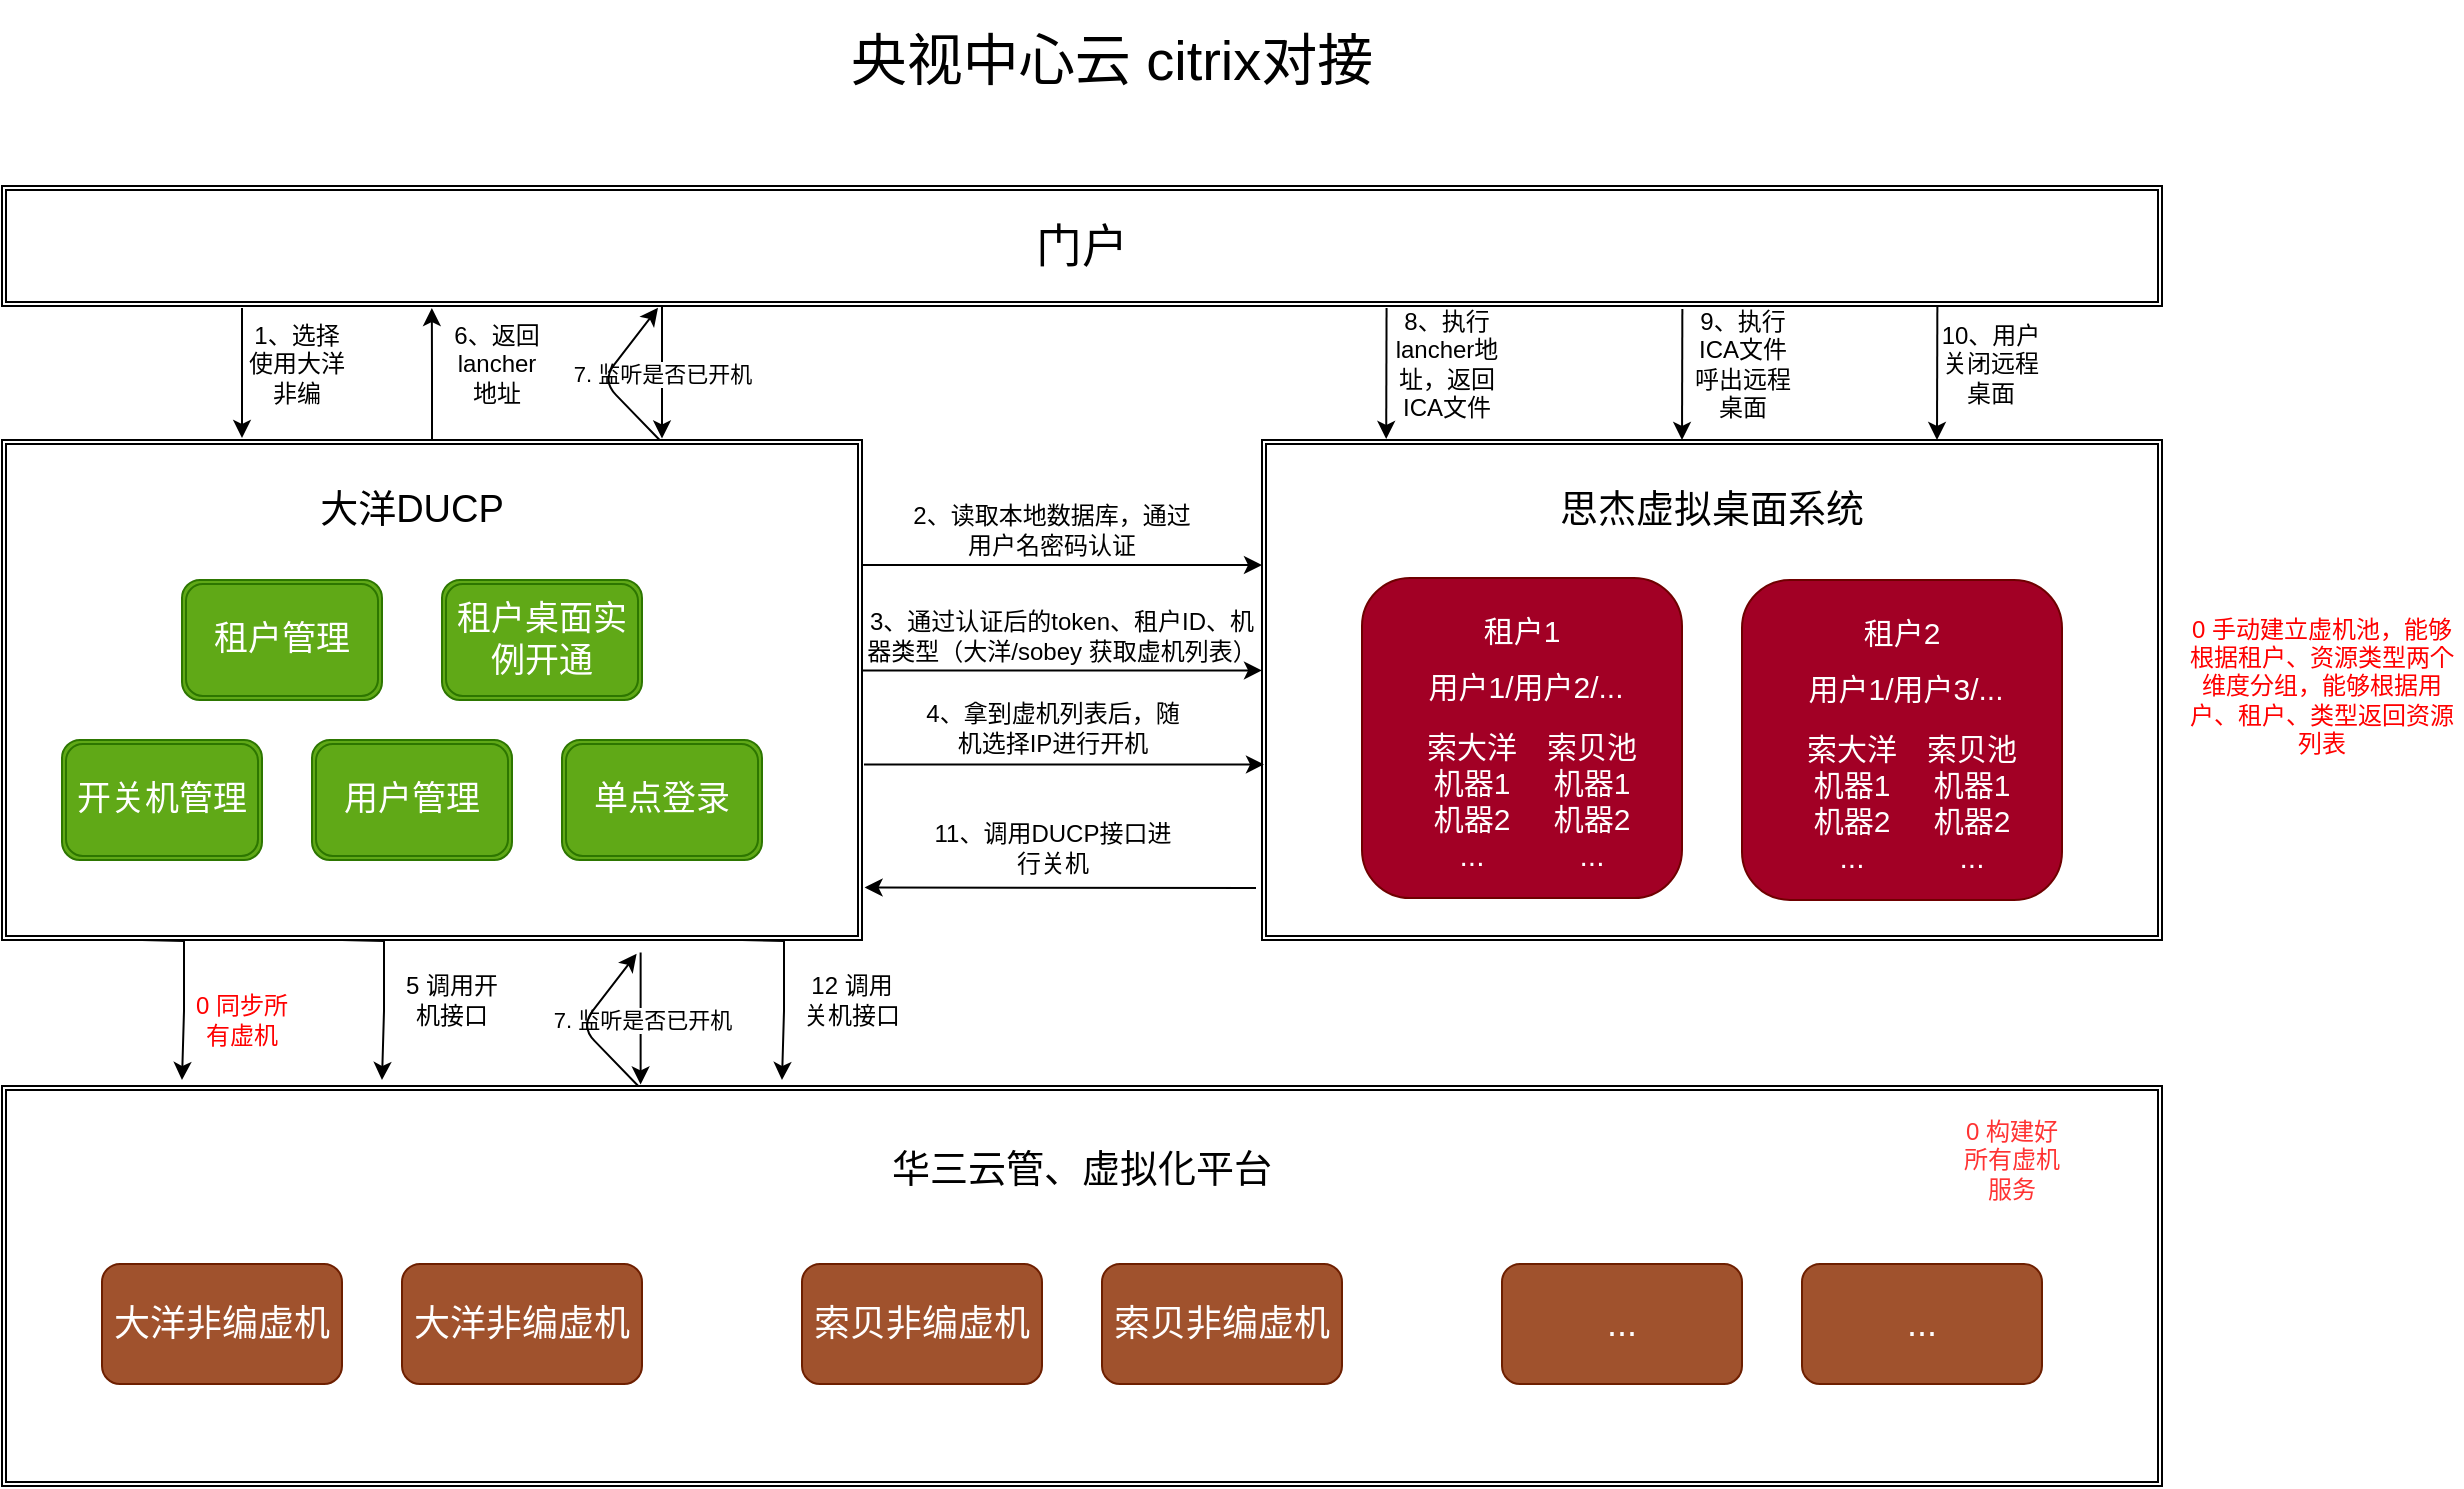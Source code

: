 <mxfile version="14.6.11" type="github">
  <diagram id="6J0EkYuXrjzdtmdDQVmy" name="Page-1">
    <mxGraphModel dx="2249" dy="762" grid="1" gridSize="10" guides="1" tooltips="1" connect="1" arrows="1" fold="1" page="1" pageScale="1" pageWidth="827" pageHeight="1169" math="0" shadow="0">
      <root>
        <mxCell id="0" />
        <mxCell id="1" parent="0" />
        <mxCell id="Baso2W5MAS26ojohNf6Q-1" value="" style="shape=ext;double=1;rounded=0;whiteSpace=wrap;html=1;" parent="1" vertex="1">
          <mxGeometry x="-140" y="683" width="1080" height="200" as="geometry" />
        </mxCell>
        <mxCell id="Baso2W5MAS26ojohNf6Q-4" value="&lt;font style=&quot;font-size: 28px&quot;&gt;央视中心云 citrix对接&lt;/font&gt;" style="text;html=1;strokeColor=none;fillColor=none;align=center;verticalAlign=middle;whiteSpace=wrap;rounded=0;" parent="1" vertex="1">
          <mxGeometry x="275" y="140" width="280" height="60" as="geometry" />
        </mxCell>
        <mxCell id="e49Tt7tjA8vdqBDuk1N6-19" style="edgeStyle=orthogonalEdgeStyle;rounded=0;orthogonalLoop=1;jettySize=auto;html=1;exitX=1;exitY=0.25;exitDx=0;exitDy=0;entryX=0;entryY=0.25;entryDx=0;entryDy=0;" edge="1" parent="1" source="e49Tt7tjA8vdqBDuk1N6-2" target="e49Tt7tjA8vdqBDuk1N6-3">
          <mxGeometry relative="1" as="geometry" />
        </mxCell>
        <mxCell id="e49Tt7tjA8vdqBDuk1N6-28" style="edgeStyle=orthogonalEdgeStyle;rounded=0;orthogonalLoop=1;jettySize=auto;html=1;exitX=0.25;exitY=1;exitDx=0;exitDy=0;" edge="1" parent="1">
          <mxGeometry relative="1" as="geometry">
            <mxPoint x="30" y="610" as="sourcePoint" />
            <mxPoint x="50" y="680" as="targetPoint" />
          </mxGeometry>
        </mxCell>
        <mxCell id="e49Tt7tjA8vdqBDuk1N6-56" style="edgeStyle=orthogonalEdgeStyle;rounded=0;orthogonalLoop=1;jettySize=auto;html=1;exitX=0.5;exitY=0;exitDx=0;exitDy=0;entryX=0.199;entryY=1.017;entryDx=0;entryDy=0;entryPerimeter=0;" edge="1" parent="1" source="e49Tt7tjA8vdqBDuk1N6-2" target="e49Tt7tjA8vdqBDuk1N6-4">
          <mxGeometry relative="1" as="geometry" />
        </mxCell>
        <mxCell id="e49Tt7tjA8vdqBDuk1N6-2" value="" style="shape=ext;double=1;rounded=0;whiteSpace=wrap;html=1;" vertex="1" parent="1">
          <mxGeometry x="-140" y="360" width="430" height="250" as="geometry" />
        </mxCell>
        <mxCell id="e49Tt7tjA8vdqBDuk1N6-3" value="" style="shape=ext;double=1;rounded=0;whiteSpace=wrap;html=1;" vertex="1" parent="1">
          <mxGeometry x="490" y="360" width="450" height="250" as="geometry" />
        </mxCell>
        <mxCell id="e49Tt7tjA8vdqBDuk1N6-4" value="&lt;font style=&quot;font-size: 23px&quot;&gt;门&lt;span style=&quot;color: rgba(0 , 0 , 0 , 0) ; font-family: monospace ; font-size: 0px&quot;&gt;%3CmxGraphModel%3E%3Croot%3E%3CmxCell%20id%3D%220%22%2F%3E%3CmxCell%20id%3D%221%22%20parent%3D%220%22%2F%3E%3CmxCell%20id%3D%222%22%20value%3D%22%22%20style%3D%22shape%3Dext%3Bdouble%3D1%3Brounded%3D0%3BwhiteSpace%3Dwrap%3Bhtml%3D1%3B%22%20vertex%3D%221%22%20parent%3D%221%22%3E%3CmxGeometry%20x%3D%22-260%22%20y%3D%22350%22%20width%3D%22360%22%20height%3D%22310%22%20as%3D%22geometry%22%2F%3E%3C%2FmxCell%3E%3C%2Froot%3E%3C%2FmxGraphModel%3E&lt;/span&gt;户&lt;/font&gt;" style="shape=ext;double=1;rounded=0;whiteSpace=wrap;html=1;" vertex="1" parent="1">
          <mxGeometry x="-140" y="233" width="1080" height="60" as="geometry" />
        </mxCell>
        <mxCell id="e49Tt7tjA8vdqBDuk1N6-7" value="&lt;font style=&quot;font-size: 19px&quot;&gt;华三云管、虚拟化平台&lt;/font&gt;" style="text;html=1;strokeColor=none;fillColor=none;align=center;verticalAlign=middle;whiteSpace=wrap;rounded=0;" vertex="1" parent="1">
          <mxGeometry x="265" y="710" width="270" height="30" as="geometry" />
        </mxCell>
        <mxCell id="e49Tt7tjA8vdqBDuk1N6-8" value="&lt;span style=&quot;font-size: 19px&quot;&gt;大洋DUCP&lt;/span&gt;" style="text;html=1;strokeColor=none;fillColor=none;align=center;verticalAlign=middle;whiteSpace=wrap;rounded=0;" vertex="1" parent="1">
          <mxGeometry x="-70" y="380" width="270" height="30" as="geometry" />
        </mxCell>
        <mxCell id="e49Tt7tjA8vdqBDuk1N6-9" value="&lt;span style=&quot;font-size: 19px&quot;&gt;思杰虚拟桌面系统&lt;/span&gt;" style="text;html=1;strokeColor=none;fillColor=none;align=center;verticalAlign=middle;whiteSpace=wrap;rounded=0;" vertex="1" parent="1">
          <mxGeometry x="580" y="380" width="270" height="30" as="geometry" />
        </mxCell>
        <mxCell id="e49Tt7tjA8vdqBDuk1N6-12" value="&lt;font style=&quot;font-size: 18px&quot;&gt;大洋非编虚机&lt;/font&gt;" style="rounded=1;whiteSpace=wrap;html=1;fillColor=#a0522d;strokeColor=#6D1F00;fontColor=#ffffff;" vertex="1" parent="1">
          <mxGeometry x="-90" y="772" width="120" height="60" as="geometry" />
        </mxCell>
        <mxCell id="e49Tt7tjA8vdqBDuk1N6-14" value="&lt;font style=&quot;font-size: 18px&quot;&gt;大洋非编虚机&lt;/font&gt;" style="rounded=1;whiteSpace=wrap;html=1;fillColor=#a0522d;strokeColor=#6D1F00;fontColor=#ffffff;" vertex="1" parent="1">
          <mxGeometry x="60" y="772" width="120" height="60" as="geometry" />
        </mxCell>
        <mxCell id="e49Tt7tjA8vdqBDuk1N6-15" value="&lt;font style=&quot;font-size: 18px&quot;&gt;索贝非编虚机&lt;/font&gt;" style="rounded=1;whiteSpace=wrap;html=1;fillColor=#a0522d;strokeColor=#6D1F00;fontColor=#ffffff;" vertex="1" parent="1">
          <mxGeometry x="260" y="772" width="120" height="60" as="geometry" />
        </mxCell>
        <mxCell id="e49Tt7tjA8vdqBDuk1N6-16" value="&lt;font style=&quot;font-size: 18px&quot;&gt;索贝非编虚机&lt;/font&gt;" style="rounded=1;whiteSpace=wrap;html=1;fillColor=#a0522d;strokeColor=#6D1F00;fontColor=#ffffff;" vertex="1" parent="1">
          <mxGeometry x="410" y="772" width="120" height="60" as="geometry" />
        </mxCell>
        <mxCell id="e49Tt7tjA8vdqBDuk1N6-17" value="&lt;font style=&quot;font-size: 18px&quot;&gt;...&lt;/font&gt;" style="rounded=1;whiteSpace=wrap;html=1;fillColor=#a0522d;strokeColor=#6D1F00;fontColor=#ffffff;" vertex="1" parent="1">
          <mxGeometry x="610" y="772" width="120" height="60" as="geometry" />
        </mxCell>
        <mxCell id="e49Tt7tjA8vdqBDuk1N6-18" value="&lt;font style=&quot;font-size: 18px&quot;&gt;...&lt;/font&gt;" style="rounded=1;whiteSpace=wrap;html=1;fillColor=#a0522d;strokeColor=#6D1F00;fontColor=#ffffff;" vertex="1" parent="1">
          <mxGeometry x="760" y="772" width="120" height="60" as="geometry" />
        </mxCell>
        <mxCell id="e49Tt7tjA8vdqBDuk1N6-21" value="&lt;font style=&quot;font-size: 17px&quot;&gt;租户管理&lt;/font&gt;" style="shape=ext;double=1;rounded=1;whiteSpace=wrap;html=1;fillColor=#60a917;strokeColor=#2D7600;fontColor=#ffffff;" vertex="1" parent="1">
          <mxGeometry x="-50" y="430" width="100" height="60" as="geometry" />
        </mxCell>
        <mxCell id="e49Tt7tjA8vdqBDuk1N6-22" value="&lt;font style=&quot;font-size: 17px&quot;&gt;租户桌面实例开通&lt;/font&gt;" style="shape=ext;double=1;rounded=1;whiteSpace=wrap;html=1;fillColor=#60a917;strokeColor=#2D7600;fontColor=#ffffff;" vertex="1" parent="1">
          <mxGeometry x="80" y="430" width="100" height="60" as="geometry" />
        </mxCell>
        <mxCell id="e49Tt7tjA8vdqBDuk1N6-23" value="&lt;span style=&quot;font-size: 17px&quot;&gt;用户管理&lt;/span&gt;" style="shape=ext;double=1;rounded=1;whiteSpace=wrap;html=1;fillColor=#60a917;strokeColor=#2D7600;fontColor=#ffffff;" vertex="1" parent="1">
          <mxGeometry x="15" y="510" width="100" height="60" as="geometry" />
        </mxCell>
        <mxCell id="e49Tt7tjA8vdqBDuk1N6-24" value="&lt;span style=&quot;font-size: 17px&quot;&gt;开关机管理&lt;/span&gt;" style="shape=ext;double=1;rounded=1;whiteSpace=wrap;html=1;fillColor=#60a917;strokeColor=#2D7600;fontColor=#ffffff;" vertex="1" parent="1">
          <mxGeometry x="-110" y="510" width="100" height="60" as="geometry" />
        </mxCell>
        <mxCell id="e49Tt7tjA8vdqBDuk1N6-25" value="&lt;font style=&quot;font-size: 17px&quot;&gt;单点登录&lt;/font&gt;" style="shape=ext;double=1;rounded=1;whiteSpace=wrap;html=1;fillColor=#60a917;strokeColor=#2D7600;fontColor=#ffffff;" vertex="1" parent="1">
          <mxGeometry x="140" y="510" width="100" height="60" as="geometry" />
        </mxCell>
        <mxCell id="e49Tt7tjA8vdqBDuk1N6-26" value="" style="rounded=1;whiteSpace=wrap;html=1;fillColor=#a20025;strokeColor=#6F0000;fontColor=#ffffff;" vertex="1" parent="1">
          <mxGeometry x="540" y="429" width="160" height="160" as="geometry" />
        </mxCell>
        <mxCell id="e49Tt7tjA8vdqBDuk1N6-29" value="5 调用开机接口" style="text;html=1;strokeColor=none;fillColor=none;align=center;verticalAlign=middle;whiteSpace=wrap;rounded=0;" vertex="1" parent="1">
          <mxGeometry x="60" y="630" width="50" height="20" as="geometry" />
        </mxCell>
        <mxCell id="e49Tt7tjA8vdqBDuk1N6-30" value="&lt;font color=&quot;#ffffff&quot; style=&quot;font-size: 15px&quot;&gt;租户1&lt;/font&gt;" style="text;html=1;strokeColor=none;fillColor=none;align=center;verticalAlign=middle;whiteSpace=wrap;rounded=0;" vertex="1" parent="1">
          <mxGeometry x="550" y="445" width="140" height="20" as="geometry" />
        </mxCell>
        <mxCell id="e49Tt7tjA8vdqBDuk1N6-31" value="&lt;font color=&quot;#ffffff&quot; style=&quot;font-size: 15px&quot;&gt;用户1/用户2/...&lt;br&gt;&lt;/font&gt;" style="text;html=1;align=center;verticalAlign=middle;whiteSpace=wrap;rounded=0;strokeWidth=8;" vertex="1" parent="1">
          <mxGeometry x="554" y="465" width="136" height="35" as="geometry" />
        </mxCell>
        <mxCell id="e49Tt7tjA8vdqBDuk1N6-32" value="&lt;font color=&quot;#ffffff&quot; style=&quot;font-size: 15px&quot;&gt;索贝池&lt;br&gt;机器1&lt;br&gt;机器2&lt;br&gt;...&lt;br&gt;&lt;/font&gt;" style="text;html=1;align=center;verticalAlign=middle;whiteSpace=wrap;rounded=0;strokeWidth=8;" vertex="1" parent="1">
          <mxGeometry x="630" y="495" width="50" height="90" as="geometry" />
        </mxCell>
        <mxCell id="e49Tt7tjA8vdqBDuk1N6-33" value="&lt;font color=&quot;#ffffff&quot; style=&quot;font-size: 15px&quot;&gt;索大洋&lt;br&gt;机器1&lt;br&gt;机器2&lt;br&gt;...&lt;br&gt;&lt;/font&gt;" style="text;html=1;align=center;verticalAlign=middle;whiteSpace=wrap;rounded=0;strokeWidth=8;" vertex="1" parent="1">
          <mxGeometry x="570" y="495" width="50" height="90" as="geometry" />
        </mxCell>
        <mxCell id="e49Tt7tjA8vdqBDuk1N6-35" value="" style="rounded=1;whiteSpace=wrap;html=1;fillColor=#a20025;strokeColor=#6F0000;fontColor=#ffffff;" vertex="1" parent="1">
          <mxGeometry x="730" y="430" width="160" height="160" as="geometry" />
        </mxCell>
        <mxCell id="e49Tt7tjA8vdqBDuk1N6-36" value="&lt;font color=&quot;#ffffff&quot; style=&quot;font-size: 15px&quot;&gt;租户2&lt;/font&gt;" style="text;html=1;strokeColor=none;fillColor=none;align=center;verticalAlign=middle;whiteSpace=wrap;rounded=0;" vertex="1" parent="1">
          <mxGeometry x="740" y="446" width="140" height="20" as="geometry" />
        </mxCell>
        <mxCell id="e49Tt7tjA8vdqBDuk1N6-37" value="&lt;font color=&quot;#ffffff&quot; style=&quot;font-size: 15px&quot;&gt;用户1/用户3/...&lt;br&gt;&lt;/font&gt;" style="text;html=1;align=center;verticalAlign=middle;whiteSpace=wrap;rounded=0;strokeWidth=8;" vertex="1" parent="1">
          <mxGeometry x="744" y="466" width="136" height="35" as="geometry" />
        </mxCell>
        <mxCell id="e49Tt7tjA8vdqBDuk1N6-38" value="&lt;font color=&quot;#ffffff&quot; style=&quot;font-size: 15px&quot;&gt;索贝池&lt;br&gt;机器1&lt;br&gt;机器2&lt;br&gt;...&lt;br&gt;&lt;/font&gt;" style="text;html=1;align=center;verticalAlign=middle;whiteSpace=wrap;rounded=0;strokeWidth=8;" vertex="1" parent="1">
          <mxGeometry x="820" y="496" width="50" height="90" as="geometry" />
        </mxCell>
        <mxCell id="e49Tt7tjA8vdqBDuk1N6-39" value="&lt;font color=&quot;#ffffff&quot; style=&quot;font-size: 15px&quot;&gt;索大洋&lt;br&gt;机器1&lt;br&gt;机器2&lt;br&gt;...&lt;br&gt;&lt;/font&gt;" style="text;html=1;align=center;verticalAlign=middle;whiteSpace=wrap;rounded=0;strokeWidth=8;" vertex="1" parent="1">
          <mxGeometry x="760" y="496" width="50" height="90" as="geometry" />
        </mxCell>
        <mxCell id="e49Tt7tjA8vdqBDuk1N6-40" value="2、读取本地数据库，通过用户名密码认证" style="text;html=1;strokeColor=none;fillColor=none;align=center;verticalAlign=middle;whiteSpace=wrap;rounded=0;" vertex="1" parent="1">
          <mxGeometry x="310" y="395" width="150" height="20" as="geometry" />
        </mxCell>
        <mxCell id="e49Tt7tjA8vdqBDuk1N6-42" style="edgeStyle=orthogonalEdgeStyle;rounded=0;orthogonalLoop=1;jettySize=auto;html=1;exitX=1;exitY=0.25;exitDx=0;exitDy=0;entryX=0;entryY=0.25;entryDx=0;entryDy=0;" edge="1" parent="1">
          <mxGeometry relative="1" as="geometry">
            <mxPoint x="290" y="475.21" as="sourcePoint" />
            <mxPoint x="490" y="475.21" as="targetPoint" />
          </mxGeometry>
        </mxCell>
        <mxCell id="e49Tt7tjA8vdqBDuk1N6-43" value="3、通过认证后的token、租户ID、机器类型（大洋/sobey 获取虚机列表）" style="text;html=1;strokeColor=none;fillColor=none;align=center;verticalAlign=middle;whiteSpace=wrap;rounded=0;" vertex="1" parent="1">
          <mxGeometry x="290" y="445" width="200" height="25" as="geometry" />
        </mxCell>
        <mxCell id="e49Tt7tjA8vdqBDuk1N6-45" value="" style="endArrow=classic;html=1;" edge="1" parent="1">
          <mxGeometry width="50" height="50" relative="1" as="geometry">
            <mxPoint x="-20" y="294" as="sourcePoint" />
            <mxPoint x="-20" y="359" as="targetPoint" />
          </mxGeometry>
        </mxCell>
        <mxCell id="e49Tt7tjA8vdqBDuk1N6-47" value="1、选择使用大洋非编" style="text;html=1;strokeColor=none;fillColor=none;align=center;verticalAlign=middle;whiteSpace=wrap;rounded=0;" vertex="1" parent="1">
          <mxGeometry x="-20" y="293" width="55" height="57" as="geometry" />
        </mxCell>
        <mxCell id="e49Tt7tjA8vdqBDuk1N6-50" value="" style="endArrow=classic;html=1;" edge="1" parent="1">
          <mxGeometry relative="1" as="geometry">
            <mxPoint x="190" y="293.25" as="sourcePoint" />
            <mxPoint x="190" y="359.25" as="targetPoint" />
          </mxGeometry>
        </mxCell>
        <mxCell id="e49Tt7tjA8vdqBDuk1N6-51" value="7. 监听是否已开机" style="edgeLabel;resizable=0;html=1;align=center;verticalAlign=middle;" connectable="0" vertex="1" parent="e49Tt7tjA8vdqBDuk1N6-50">
          <mxGeometry relative="1" as="geometry" />
        </mxCell>
        <mxCell id="e49Tt7tjA8vdqBDuk1N6-52" value="" style="endArrow=classic;html=1;exitX=0.567;exitY=-0.001;exitDx=0;exitDy=0;exitPerimeter=0;entryX=0.225;entryY=1.011;entryDx=0;entryDy=0;entryPerimeter=0;" edge="1" parent="1">
          <mxGeometry width="50" height="50" relative="1" as="geometry">
            <mxPoint x="188.81" y="360.0" as="sourcePoint" />
            <mxPoint x="188" y="293.91" as="targetPoint" />
            <Array as="points">
              <mxPoint x="160" y="330.25" />
            </Array>
          </mxGeometry>
        </mxCell>
        <mxCell id="e49Tt7tjA8vdqBDuk1N6-53" style="edgeStyle=orthogonalEdgeStyle;rounded=0;orthogonalLoop=1;jettySize=auto;html=1;exitX=1;exitY=0.25;exitDx=0;exitDy=0;entryX=0;entryY=0.25;entryDx=0;entryDy=0;" edge="1" parent="1">
          <mxGeometry relative="1" as="geometry">
            <mxPoint x="291" y="522.21" as="sourcePoint" />
            <mxPoint x="491" y="522.21" as="targetPoint" />
          </mxGeometry>
        </mxCell>
        <mxCell id="e49Tt7tjA8vdqBDuk1N6-54" value="4、拿到虚机列表后，随机选择IP进行开机" style="text;html=1;strokeColor=none;fillColor=none;align=center;verticalAlign=middle;whiteSpace=wrap;rounded=0;" vertex="1" parent="1">
          <mxGeometry x="320.5" y="490" width="129" height="28" as="geometry" />
        </mxCell>
        <mxCell id="e49Tt7tjA8vdqBDuk1N6-57" value="6、返回lancher 地址" style="text;html=1;strokeColor=none;fillColor=none;align=center;verticalAlign=middle;whiteSpace=wrap;rounded=0;" vertex="1" parent="1">
          <mxGeometry x="80" y="293" width="55" height="57" as="geometry" />
        </mxCell>
        <mxCell id="e49Tt7tjA8vdqBDuk1N6-58" value="" style="endArrow=classic;html=1;" edge="1" parent="1">
          <mxGeometry relative="1" as="geometry">
            <mxPoint x="179.31" y="616.25" as="sourcePoint" />
            <mxPoint x="179.31" y="682.25" as="targetPoint" />
          </mxGeometry>
        </mxCell>
        <mxCell id="e49Tt7tjA8vdqBDuk1N6-59" value="7. 监听是否已开机" style="edgeLabel;resizable=0;html=1;align=center;verticalAlign=middle;" connectable="0" vertex="1" parent="e49Tt7tjA8vdqBDuk1N6-58">
          <mxGeometry relative="1" as="geometry" />
        </mxCell>
        <mxCell id="e49Tt7tjA8vdqBDuk1N6-60" value="" style="endArrow=classic;html=1;exitX=0.567;exitY=-0.001;exitDx=0;exitDy=0;exitPerimeter=0;entryX=0.225;entryY=1.011;entryDx=0;entryDy=0;entryPerimeter=0;" edge="1" parent="1">
          <mxGeometry width="50" height="50" relative="1" as="geometry">
            <mxPoint x="178.12" y="683.0" as="sourcePoint" />
            <mxPoint x="177.31" y="616.91" as="targetPoint" />
            <Array as="points">
              <mxPoint x="149.31" y="653.25" />
            </Array>
          </mxGeometry>
        </mxCell>
        <mxCell id="e49Tt7tjA8vdqBDuk1N6-62" value="" style="endArrow=classic;html=1;exitX=0.641;exitY=1.017;exitDx=0;exitDy=0;exitPerimeter=0;entryX=0.138;entryY=-0.002;entryDx=0;entryDy=0;entryPerimeter=0;" edge="1" parent="1" source="e49Tt7tjA8vdqBDuk1N6-4" target="e49Tt7tjA8vdqBDuk1N6-3">
          <mxGeometry width="50" height="50" relative="1" as="geometry">
            <mxPoint x="449.5" y="370" as="sourcePoint" />
            <mxPoint x="499.5" y="320" as="targetPoint" />
          </mxGeometry>
        </mxCell>
        <mxCell id="e49Tt7tjA8vdqBDuk1N6-64" value="8、执行lancher地址，返回ICA文件" style="text;html=1;strokeColor=none;fillColor=none;align=center;verticalAlign=middle;whiteSpace=wrap;rounded=0;" vertex="1" parent="1">
          <mxGeometry x="555" y="293" width="55" height="57" as="geometry" />
        </mxCell>
        <mxCell id="e49Tt7tjA8vdqBDuk1N6-65" value="" style="endArrow=classic;html=1;exitX=0.641;exitY=1.017;exitDx=0;exitDy=0;exitPerimeter=0;entryX=0.138;entryY=-0.002;entryDx=0;entryDy=0;entryPerimeter=0;" edge="1" parent="1">
          <mxGeometry width="50" height="50" relative="1" as="geometry">
            <mxPoint x="700.18" y="294.52" as="sourcePoint" />
            <mxPoint x="700.0" y="360.0" as="targetPoint" />
          </mxGeometry>
        </mxCell>
        <mxCell id="e49Tt7tjA8vdqBDuk1N6-66" value="9、执行ICA文件呼出远程桌面" style="text;html=1;strokeColor=none;fillColor=none;align=center;verticalAlign=middle;whiteSpace=wrap;rounded=0;" vertex="1" parent="1">
          <mxGeometry x="702.9" y="293.5" width="55" height="57" as="geometry" />
        </mxCell>
        <mxCell id="e49Tt7tjA8vdqBDuk1N6-67" style="edgeStyle=orthogonalEdgeStyle;rounded=0;orthogonalLoop=1;jettySize=auto;html=1;exitX=0.25;exitY=1;exitDx=0;exitDy=0;" edge="1" parent="1">
          <mxGeometry relative="1" as="geometry">
            <mxPoint x="-70" y="610" as="sourcePoint" />
            <mxPoint x="-50" y="680" as="targetPoint" />
          </mxGeometry>
        </mxCell>
        <mxCell id="e49Tt7tjA8vdqBDuk1N6-68" value="&lt;font color=&quot;#ff0000&quot;&gt;0 同步所有虚机&lt;/font&gt;" style="text;html=1;strokeColor=none;fillColor=none;align=center;verticalAlign=middle;whiteSpace=wrap;rounded=0;" vertex="1" parent="1">
          <mxGeometry x="-45" y="640" width="50" height="20" as="geometry" />
        </mxCell>
        <mxCell id="e49Tt7tjA8vdqBDuk1N6-69" value="&lt;font color=&quot;#ff3333&quot;&gt;0 构建好所有虚机服务&lt;/font&gt;" style="text;html=1;strokeColor=none;fillColor=none;align=center;verticalAlign=middle;whiteSpace=wrap;rounded=0;" vertex="1" parent="1">
          <mxGeometry x="840" y="710" width="50" height="20" as="geometry" />
        </mxCell>
        <mxCell id="e49Tt7tjA8vdqBDuk1N6-70" value="&lt;font color=&quot;#ff0000&quot;&gt;0 手动建立虚机池，能够根据租户、资源类型两个维度分组，能够根据用户、租户、类型返回资源列表&lt;/font&gt;" style="text;html=1;strokeColor=none;fillColor=none;align=center;verticalAlign=middle;whiteSpace=wrap;rounded=0;" vertex="1" parent="1">
          <mxGeometry x="950" y="447.5" width="140" height="70" as="geometry" />
        </mxCell>
        <mxCell id="e49Tt7tjA8vdqBDuk1N6-71" value="" style="endArrow=classic;html=1;entryX=1.003;entryY=0.927;entryDx=0;entryDy=0;entryPerimeter=0;" edge="1" parent="1">
          <mxGeometry width="50" height="50" relative="1" as="geometry">
            <mxPoint x="487" y="584" as="sourcePoint" />
            <mxPoint x="291.29" y="583.75" as="targetPoint" />
          </mxGeometry>
        </mxCell>
        <mxCell id="e49Tt7tjA8vdqBDuk1N6-72" value="" style="endArrow=classic;html=1;exitX=0.896;exitY=1.007;exitDx=0;exitDy=0;exitPerimeter=0;entryX=0.75;entryY=0;entryDx=0;entryDy=0;" edge="1" parent="1" source="e49Tt7tjA8vdqBDuk1N6-4" target="e49Tt7tjA8vdqBDuk1N6-3">
          <mxGeometry width="50" height="50" relative="1" as="geometry">
            <mxPoint x="1000" y="350" as="sourcePoint" />
            <mxPoint x="1050" y="300" as="targetPoint" />
          </mxGeometry>
        </mxCell>
        <mxCell id="e49Tt7tjA8vdqBDuk1N6-73" value="10、用户关闭远程桌面" style="text;html=1;strokeColor=none;fillColor=none;align=center;verticalAlign=middle;whiteSpace=wrap;rounded=0;" vertex="1" parent="1">
          <mxGeometry x="827" y="293.5" width="55" height="57" as="geometry" />
        </mxCell>
        <mxCell id="e49Tt7tjA8vdqBDuk1N6-74" value="11、调用DUCP接口进行关机" style="text;html=1;strokeColor=none;fillColor=none;align=center;verticalAlign=middle;whiteSpace=wrap;rounded=0;" vertex="1" parent="1">
          <mxGeometry x="320.5" y="550" width="129" height="28" as="geometry" />
        </mxCell>
        <mxCell id="e49Tt7tjA8vdqBDuk1N6-75" style="edgeStyle=orthogonalEdgeStyle;rounded=0;orthogonalLoop=1;jettySize=auto;html=1;exitX=0.25;exitY=1;exitDx=0;exitDy=0;" edge="1" parent="1">
          <mxGeometry relative="1" as="geometry">
            <mxPoint x="230.0" y="610" as="sourcePoint" />
            <mxPoint x="250" y="680" as="targetPoint" />
          </mxGeometry>
        </mxCell>
        <mxCell id="e49Tt7tjA8vdqBDuk1N6-76" value="12 调用关机接口" style="text;html=1;strokeColor=none;fillColor=none;align=center;verticalAlign=middle;whiteSpace=wrap;rounded=0;" vertex="1" parent="1">
          <mxGeometry x="260" y="630" width="50" height="20" as="geometry" />
        </mxCell>
      </root>
    </mxGraphModel>
  </diagram>
</mxfile>
